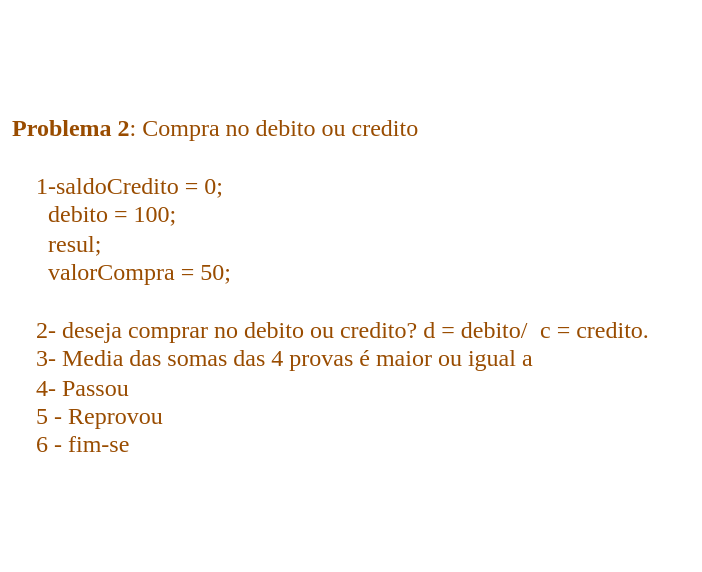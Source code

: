 <mxfile version="21.3.5" type="github">
  <diagram name="Página-1" id="gHFN58mkD_PLUvRyELKJ">
    <mxGraphModel dx="880" dy="484" grid="1" gridSize="10" guides="1" tooltips="1" connect="1" arrows="1" fold="1" page="1" pageScale="1" pageWidth="827" pageHeight="1169" math="0" shadow="0">
      <root>
        <mxCell id="0" />
        <mxCell id="1" parent="0" />
        <mxCell id="jU_Hz3wzQd2dTp-uLBH3-1" value="&lt;font color=&quot;#994c00&quot; face=&quot;Verdana&quot;&gt;&lt;b&gt;Problema 2&lt;/b&gt;: Compra no debito ou credito&lt;br&gt;&lt;br&gt;&lt;span style=&quot;&quot;&gt;&lt;span style=&quot;&quot;&gt;&amp;nbsp;&amp;nbsp;&amp;nbsp;&amp;nbsp;&lt;/span&gt;&lt;/span&gt;1-&lt;/font&gt;&lt;font face=&quot;Verdana&quot; color=&quot;#994c00&quot;&gt;saldoCredito = 0;&lt;/font&gt;&lt;font color=&quot;#994c00&quot; face=&quot;Verdana&quot;&gt;&lt;div&gt;&amp;nbsp;&lt;span style=&quot;&quot;&gt;&lt;span style=&quot;white-space: pre;&quot;&gt;&amp;nbsp;&amp;nbsp;&amp;nbsp;&amp;nbsp; &lt;/span&gt;&lt;/span&gt;debito = 100;&lt;/div&gt;&lt;div&gt;&amp;nbsp; &lt;span style=&quot;&quot;&gt;&lt;span style=&quot;white-space: pre;&quot;&gt;&amp;nbsp;&amp;nbsp;&amp;nbsp;&amp;nbsp;&lt;/span&gt;&lt;/span&gt;resul;&lt;/div&gt;&lt;div&gt;&amp;nbsp; &lt;span style=&quot;&quot;&gt;&lt;span style=&quot;white-space: pre;&quot;&gt;&amp;nbsp;&amp;nbsp;&amp;nbsp;&amp;nbsp;&lt;/span&gt;&lt;/span&gt;valorCompra = 50;&lt;/div&gt;&lt;br&gt;&lt;span style=&quot;&quot;&gt;&lt;span style=&quot;&quot;&gt;&amp;nbsp;&amp;nbsp;&amp;nbsp;&amp;nbsp;&lt;/span&gt;&lt;/span&gt;2- deseja comprar no debito ou credito? d = debito/ &lt;span style=&quot;white-space: pre;&quot;&gt;&#x9;&lt;/span&gt;c = credito.&lt;br&gt;&lt;span style=&quot;&quot;&gt;&lt;span style=&quot;&quot;&gt;&amp;nbsp;&amp;nbsp;&amp;nbsp;&amp;nbsp;&lt;/span&gt;&lt;/span&gt;3- Media das somas das 4 provas é maior ou igual a&amp;nbsp;&lt;br&gt;&lt;span style=&quot;&quot;&gt;&lt;span style=&quot;&quot;&gt;&amp;nbsp;&amp;nbsp;&amp;nbsp;&amp;nbsp;&lt;/span&gt;&lt;/span&gt;4- Passou&lt;br&gt;&amp;nbsp; &amp;nbsp; 5 - Reprovou&lt;br&gt;&amp;nbsp; &amp;nbsp; 6 - fim-se&lt;/font&gt;" style="text;strokeColor=none;fillColor=none;align=left;verticalAlign=middle;spacingLeft=4;spacingRight=4;overflow=hidden;points=[[0,0.5],[1,0.5]];portConstraint=eastwest;rotatable=0;whiteSpace=wrap;html=1;" vertex="1" parent="1">
          <mxGeometry x="40" y="55" width="350" height="285" as="geometry" />
        </mxCell>
      </root>
    </mxGraphModel>
  </diagram>
</mxfile>
